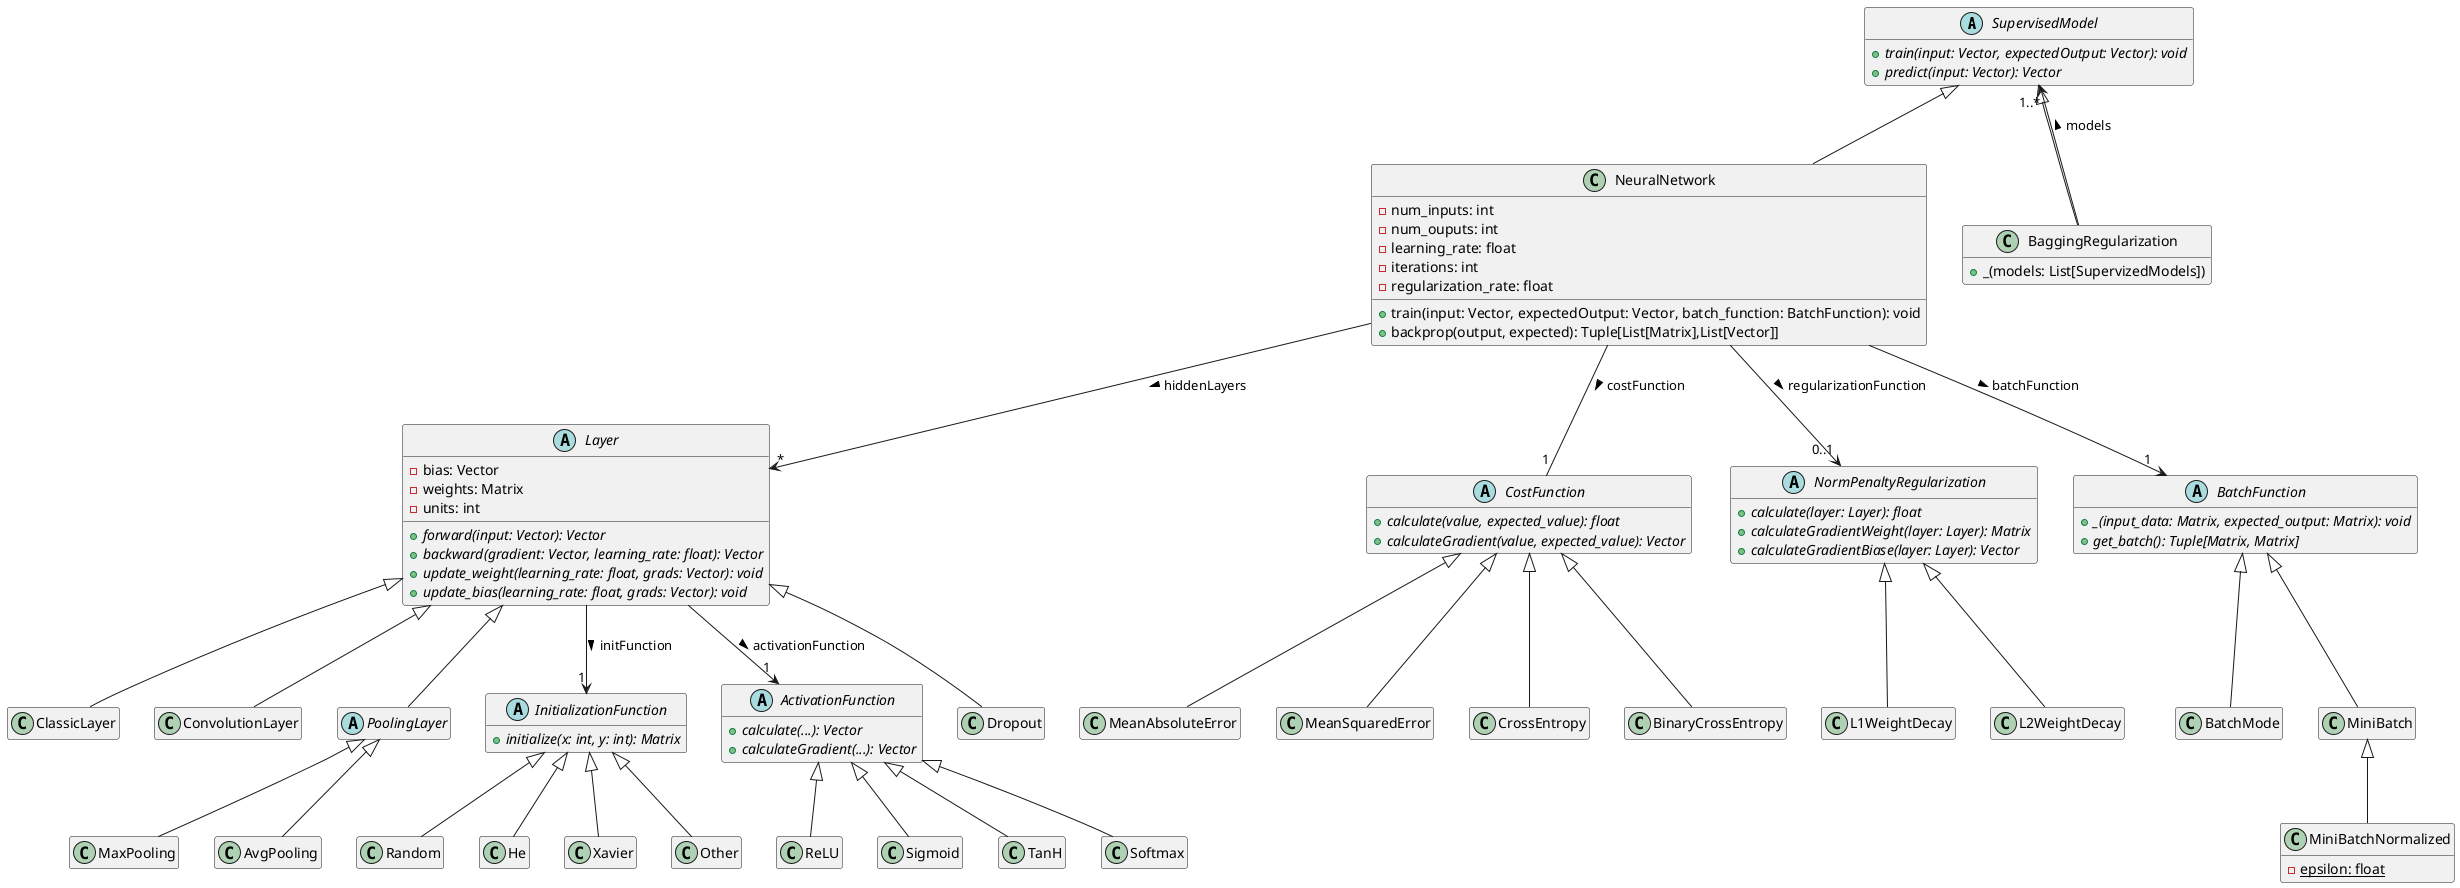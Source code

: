 @startuml
!pragma teoz true
skinparam shadowing false
' skinparam monochrome true
' hide footbox
hide empty members


SupervisedModel <|-- NeuralNetwork


Layer <|-- ClassicLayer
Layer <|-- ConvolutionLayer
Layer <|-- PoolingLayer

PoolingLayer <|-- MaxPooling
PoolingLayer <|-- AvgPooling



Layer --> "1" InitializationFunction: initFunction >



InitializationFunction <|-- Random
InitializationFunction <|-- He
InitializationFunction <|-- Xavier
InitializationFunction <|-- Other



NeuralNetwork -- "1" CostFunction : costFunction >
NeuralNetwork --> "*" Layer : hiddenLayers >

Layer --> "1" ActivationFunction : activationFunction >


CostFunction <|-- MeanAbsoluteError
CostFunction <|-- MeanSquaredError
CostFunction <|-- CrossEntropy
CostFunction <|-- BinaryCrossEntropy

ActivationFunction <|-- ReLU
ActivationFunction <|-- Sigmoid
ActivationFunction <|-- TanH
ActivationFunction <|-- Softmax


Layer <|-- Dropout

SupervisedModel <|-- BaggingRegularization
BaggingRegularization --> "1..*" SupervisedModel : models >



NeuralNetwork --> "0..1" NormPenaltyRegularization: regularizationFunction >



NormPenaltyRegularization <|-- L1WeightDecay
NormPenaltyRegularization <|-- L2WeightDecay
' CostFunction --> "0..1" NormPenaltyRegularization : regularizationFunction >



NeuralNetwork --> "1" BatchFunction: batchFunction >

BatchFunction <|-- BatchMode
BatchFunction <|-- MiniBatch
MiniBatch <|-- MiniBatchNormalized


abstract class SupervisedModel {
      {abstract} + train(input: Vector, expectedOutput: Vector): void
      {abstract} + predict(input: Vector): Vector
}

class NeuralNetwork {
      - num_inputs: int
      - num_ouputs: int
      - learning_rate: float
      - iterations: int
      - regularization_rate: float

      + train(input: Vector, expectedOutput: Vector, batch_function: BatchFunction): void
      + backprop(output, expected): Tuple[List[Matrix],List[Vector]]
}

abstract class CostFunction {
      {abstract} + calculate(value, expected_value): float
      {abstract} + calculateGradient(value, expected_value): Vector
}

class MeanAbsoluteError
class MeanSquaredError
class CrossEntropy
class BinaryCrossEntropy

abstract class Layer {
      - bias: Vector
      - weights: Matrix
      - units: int
      
      {abstract} + forward(input: Vector): Vector
      {abstract} + backward(gradient: Vector, learning_rate: float): Vector
      {abstract} + update_weight(learning_rate: float, grads: Vector): void
      {abstract} + update_bias(learning_rate: float, grads: Vector): void
}

class ClassicLayer
class ConvolutionLayer
class Dropout

abstract class PoolingLayer
class MaxPooling
class AvgPooling


abstract class ActivationFunction {
      {abstract} + calculate(...): Vector
      {abstract} + calculateGradient(...): Vector
}

abstract class InitializationFunction {
	 {abstract} + initialize(x: int, y: int): Matrix
}

class Random
class He
class Xavier
class Other


class BaggingRegularization {
      + _(models: List[SupervizedModels])
}

abstract class NormPenaltyRegularization {
	 {abstract} + calculate(layer: Layer): float
	 {abstract} + calculateGradientWeight(layer: Layer): Matrix
	 {abstract} + calculateGradientBiase(layer: Layer): Vector
}

class L1WeightDecay
class L2WeightDecay

abstract class BatchFunction {
	 {abstract} + _(input_data: Matrix, expected_output: Matrix): void
	 {abstract} + get_batch(): Tuple[Matrix, Matrix]
}

class BatchMode
class MiniBatch

class MiniBatchNormalized {
      {static} - epsilon: float
}

@enduml